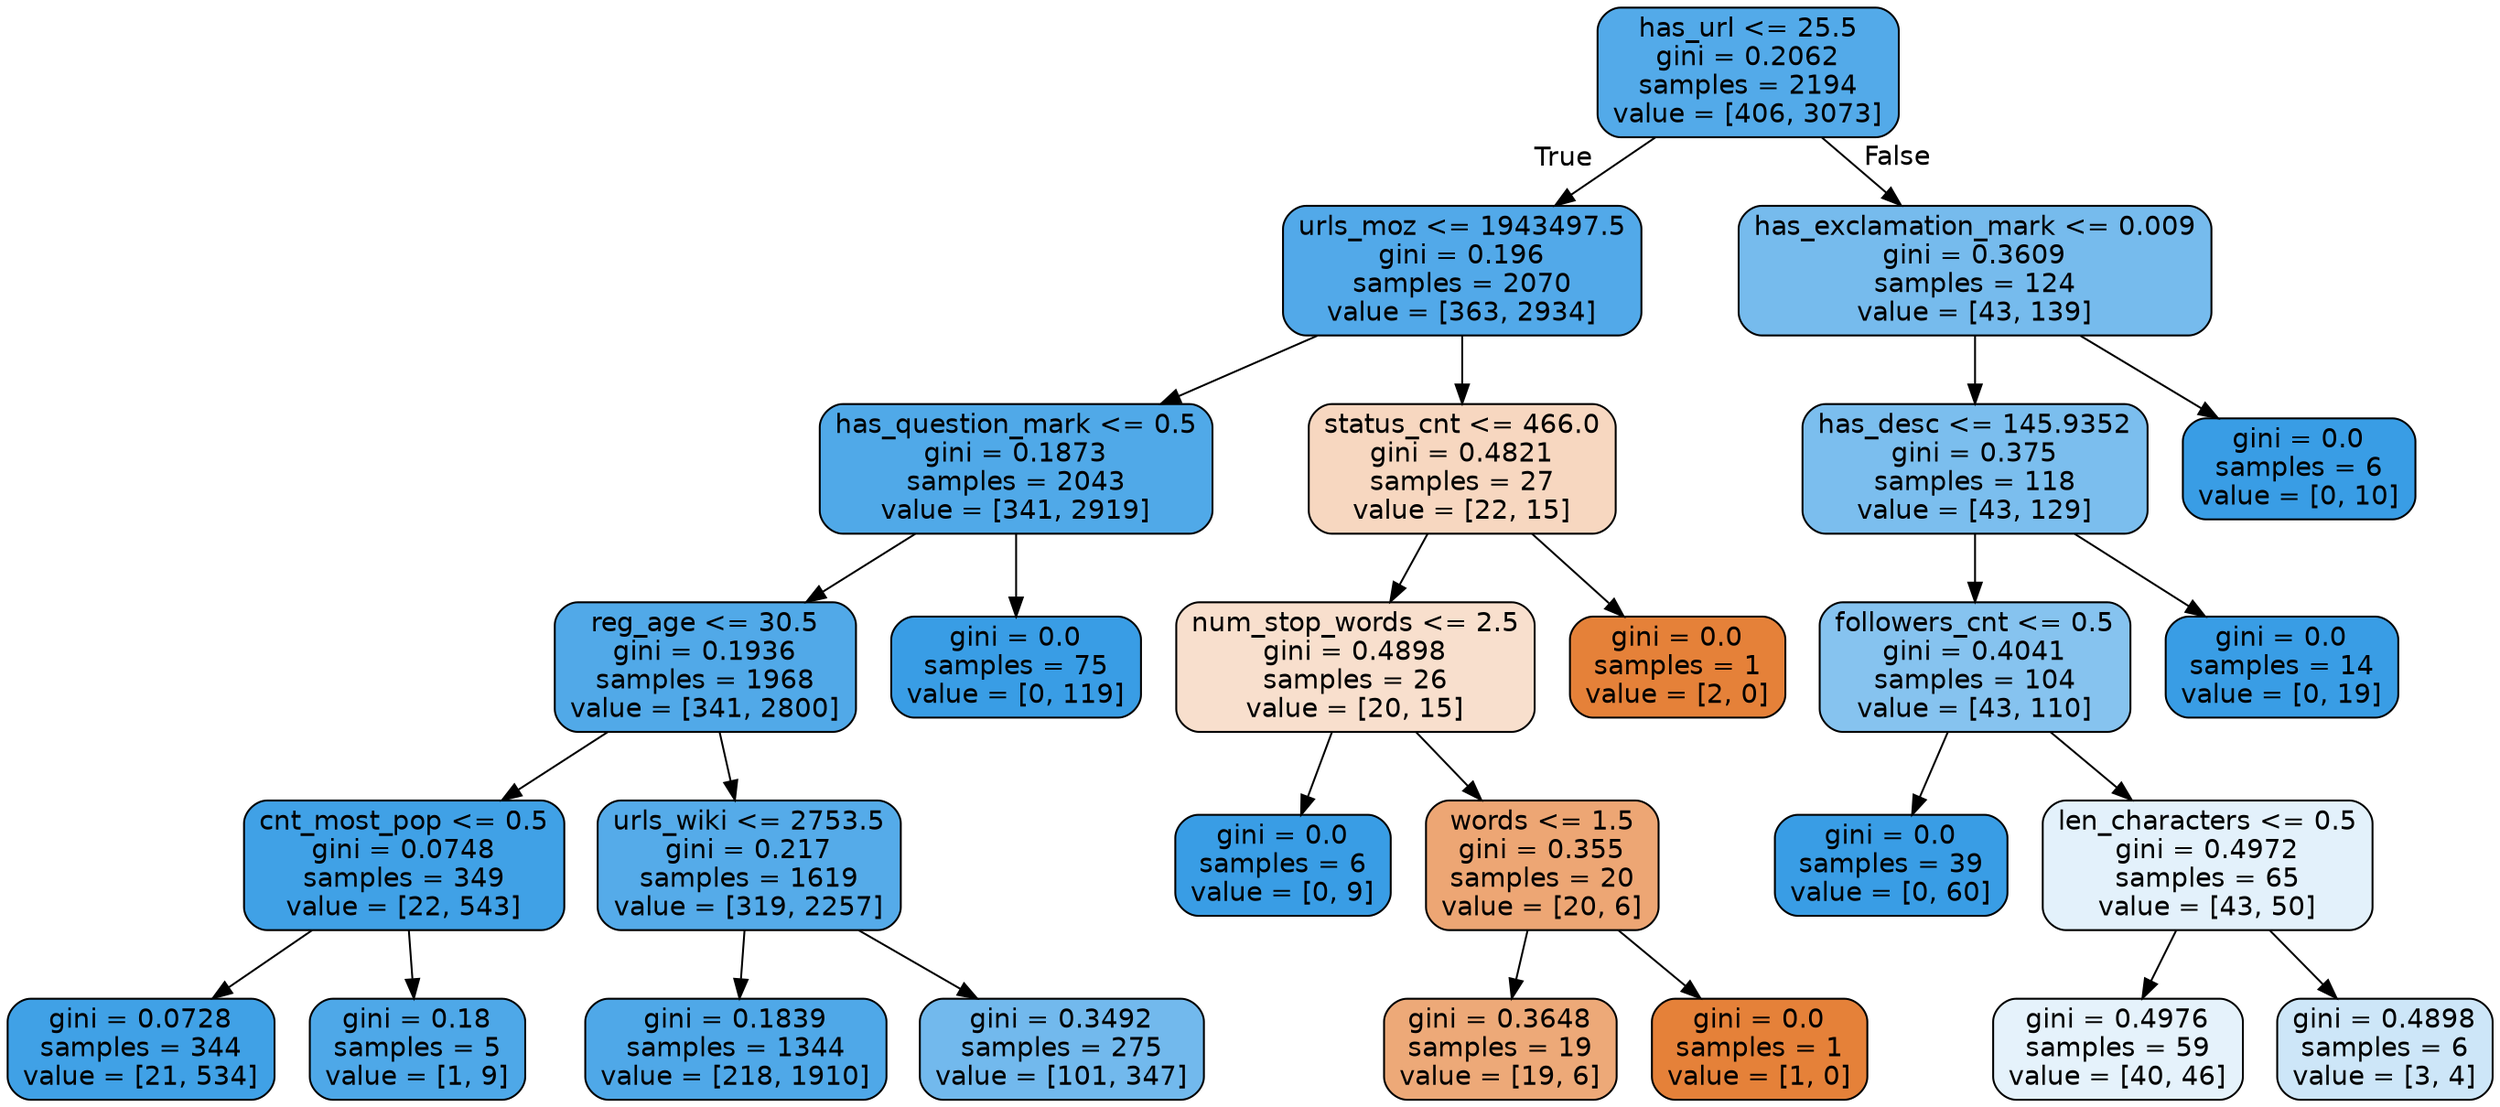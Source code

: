digraph Tree {
node [shape=box, style="filled, rounded", color="black", fontname=helvetica] ;
edge [fontname=helvetica] ;
0 [label="has_url <= 25.5\ngini = 0.2062\nsamples = 2194\nvalue = [406, 3073]", fillcolor="#399de5dd"] ;
1 [label="urls_moz <= 1943497.5\ngini = 0.196\nsamples = 2070\nvalue = [363, 2934]", fillcolor="#399de5df"] ;
0 -> 1 [labeldistance=2.5, labelangle=45, headlabel="True"] ;
2 [label="has_question_mark <= 0.5\ngini = 0.1873\nsamples = 2043\nvalue = [341, 2919]", fillcolor="#399de5e1"] ;
1 -> 2 ;
3 [label="reg_age <= 30.5\ngini = 0.1936\nsamples = 1968\nvalue = [341, 2800]", fillcolor="#399de5e0"] ;
2 -> 3 ;
4 [label="cnt_most_pop <= 0.5\ngini = 0.0748\nsamples = 349\nvalue = [22, 543]", fillcolor="#399de5f5"] ;
3 -> 4 ;
5 [label="gini = 0.0728\nsamples = 344\nvalue = [21, 534]", fillcolor="#399de5f5"] ;
4 -> 5 ;
6 [label="gini = 0.18\nsamples = 5\nvalue = [1, 9]", fillcolor="#399de5e3"] ;
4 -> 6 ;
7 [label="urls_wiki <= 2753.5\ngini = 0.217\nsamples = 1619\nvalue = [319, 2257]", fillcolor="#399de5db"] ;
3 -> 7 ;
8 [label="gini = 0.1839\nsamples = 1344\nvalue = [218, 1910]", fillcolor="#399de5e2"] ;
7 -> 8 ;
9 [label="gini = 0.3492\nsamples = 275\nvalue = [101, 347]", fillcolor="#399de5b5"] ;
7 -> 9 ;
10 [label="gini = 0.0\nsamples = 75\nvalue = [0, 119]", fillcolor="#399de5ff"] ;
2 -> 10 ;
11 [label="status_cnt <= 466.0\ngini = 0.4821\nsamples = 27\nvalue = [22, 15]", fillcolor="#e5813951"] ;
1 -> 11 ;
12 [label="num_stop_words <= 2.5\ngini = 0.4898\nsamples = 26\nvalue = [20, 15]", fillcolor="#e5813940"] ;
11 -> 12 ;
13 [label="gini = 0.0\nsamples = 6\nvalue = [0, 9]", fillcolor="#399de5ff"] ;
12 -> 13 ;
14 [label="words <= 1.5\ngini = 0.355\nsamples = 20\nvalue = [20, 6]", fillcolor="#e58139b3"] ;
12 -> 14 ;
15 [label="gini = 0.3648\nsamples = 19\nvalue = [19, 6]", fillcolor="#e58139ae"] ;
14 -> 15 ;
16 [label="gini = 0.0\nsamples = 1\nvalue = [1, 0]", fillcolor="#e58139ff"] ;
14 -> 16 ;
17 [label="gini = 0.0\nsamples = 1\nvalue = [2, 0]", fillcolor="#e58139ff"] ;
11 -> 17 ;
18 [label="has_exclamation_mark <= 0.009\ngini = 0.3609\nsamples = 124\nvalue = [43, 139]", fillcolor="#399de5b0"] ;
0 -> 18 [labeldistance=2.5, labelangle=-45, headlabel="False"] ;
19 [label="has_desc <= 145.9352\ngini = 0.375\nsamples = 118\nvalue = [43, 129]", fillcolor="#399de5aa"] ;
18 -> 19 ;
20 [label="followers_cnt <= 0.5\ngini = 0.4041\nsamples = 104\nvalue = [43, 110]", fillcolor="#399de59b"] ;
19 -> 20 ;
21 [label="gini = 0.0\nsamples = 39\nvalue = [0, 60]", fillcolor="#399de5ff"] ;
20 -> 21 ;
22 [label="len_characters <= 0.5\ngini = 0.4972\nsamples = 65\nvalue = [43, 50]", fillcolor="#399de524"] ;
20 -> 22 ;
23 [label="gini = 0.4976\nsamples = 59\nvalue = [40, 46]", fillcolor="#399de521"] ;
22 -> 23 ;
24 [label="gini = 0.4898\nsamples = 6\nvalue = [3, 4]", fillcolor="#399de540"] ;
22 -> 24 ;
25 [label="gini = 0.0\nsamples = 14\nvalue = [0, 19]", fillcolor="#399de5ff"] ;
19 -> 25 ;
26 [label="gini = 0.0\nsamples = 6\nvalue = [0, 10]", fillcolor="#399de5ff"] ;
18 -> 26 ;
}